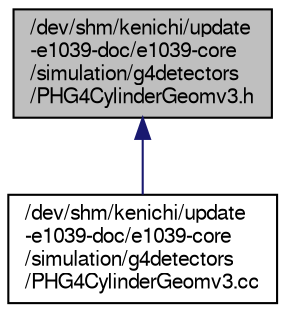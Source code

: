 digraph "/dev/shm/kenichi/update-e1039-doc/e1039-core/simulation/g4detectors/PHG4CylinderGeomv3.h"
{
  bgcolor="transparent";
  edge [fontname="FreeSans",fontsize="10",labelfontname="FreeSans",labelfontsize="10"];
  node [fontname="FreeSans",fontsize="10",shape=record];
  Node1 [label="/dev/shm/kenichi/update\l-e1039-doc/e1039-core\l/simulation/g4detectors\l/PHG4CylinderGeomv3.h",height=0.2,width=0.4,color="black", fillcolor="grey75", style="filled" fontcolor="black"];
  Node1 -> Node2 [dir="back",color="midnightblue",fontsize="10",style="solid",fontname="FreeSans"];
  Node2 [label="/dev/shm/kenichi/update\l-e1039-doc/e1039-core\l/simulation/g4detectors\l/PHG4CylinderGeomv3.cc",height=0.2,width=0.4,color="black",URL="$d2/dfd/PHG4CylinderGeomv3_8cc.html"];
}
